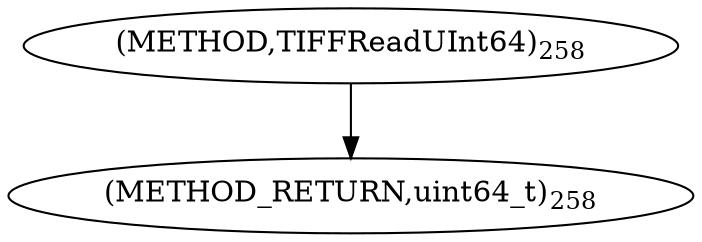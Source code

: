 digraph "TIFFReadUInt64" {  
"78280" [label = <(METHOD,TIFFReadUInt64)<SUB>258</SUB>> ]
"78282" [label = <(METHOD_RETURN,uint64_t)<SUB>258</SUB>> ]
  "78280" -> "78282" 
}
